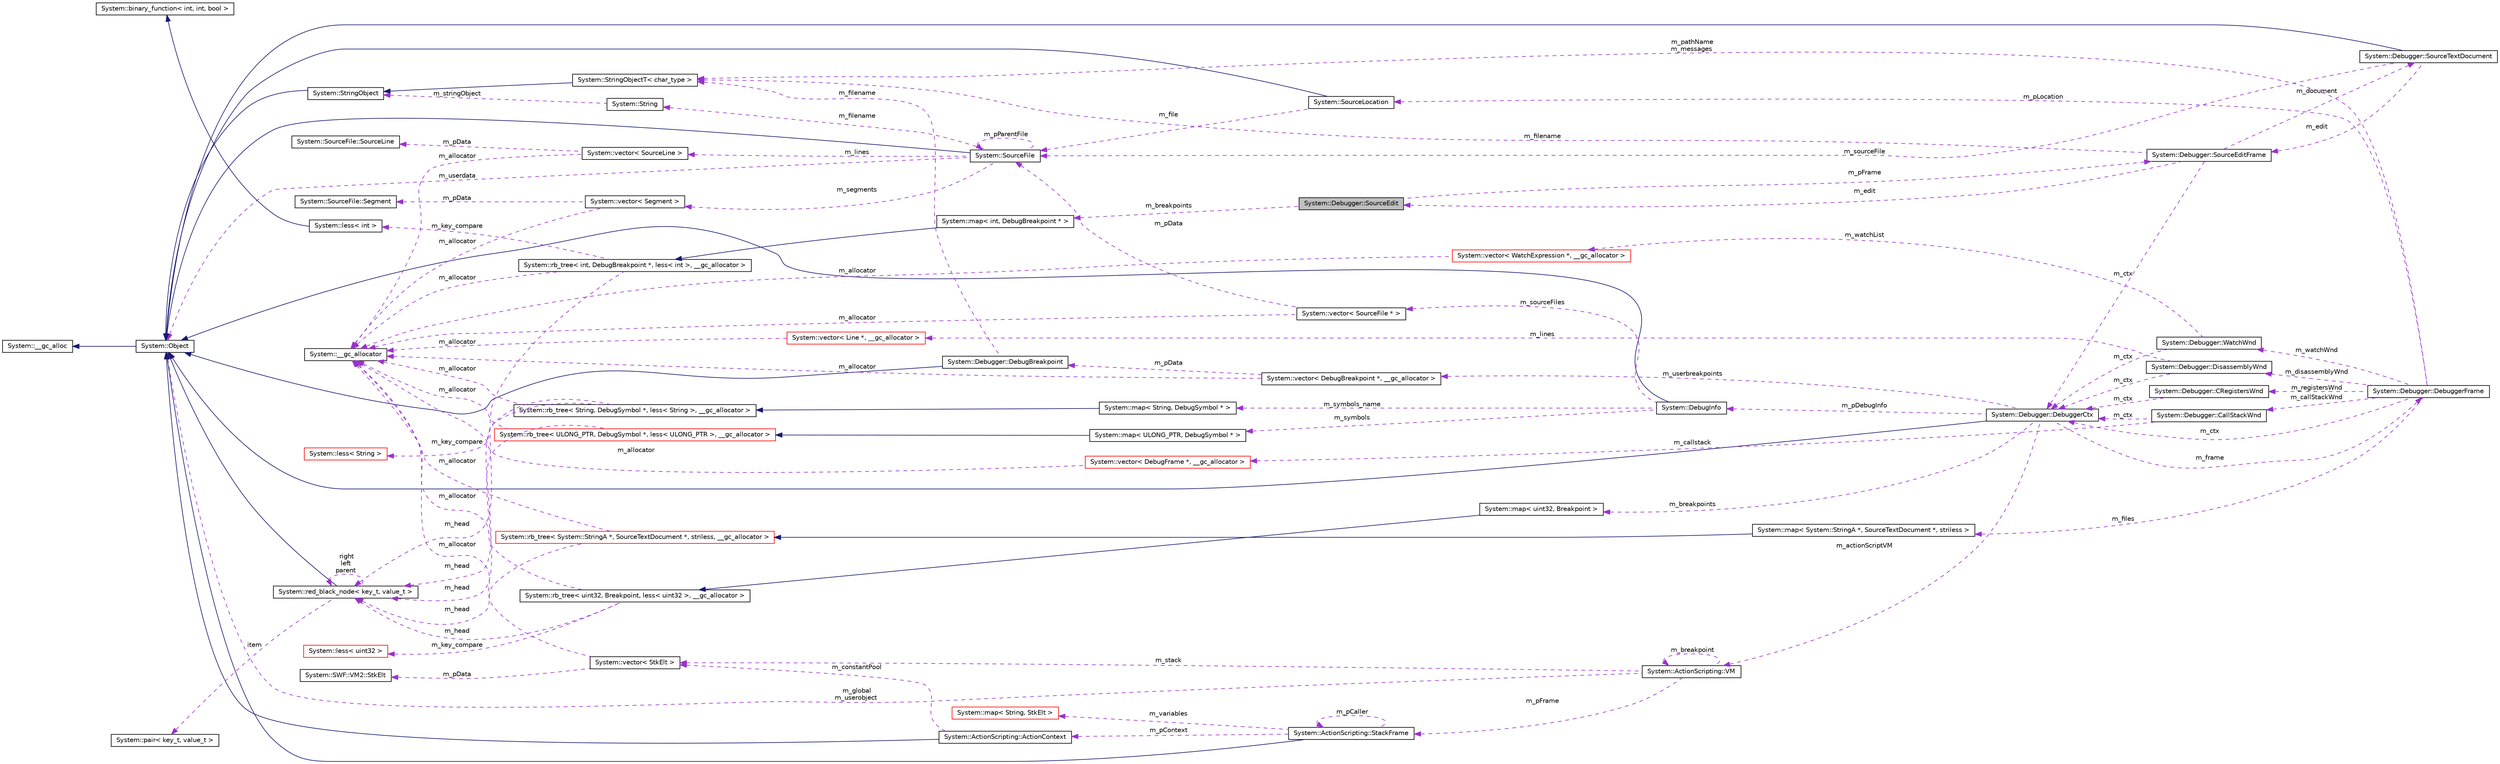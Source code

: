 digraph G
{
  edge [fontname="Helvetica",fontsize="10",labelfontname="Helvetica",labelfontsize="10"];
  node [fontname="Helvetica",fontsize="10",shape=record];
  rankdir="LR";
  Node1 [label="System::Debugger::SourceEdit",height=0.2,width=0.4,color="black", fillcolor="grey75", style="filled" fontcolor="black"];
  Node2 -> Node1 [dir="back",color="darkorchid3",fontsize="10",style="dashed",label=" m_pFrame" ,fontname="Helvetica"];
  Node2 [label="System::Debugger::SourceEditFrame",height=0.2,width=0.4,color="black", fillcolor="white", style="filled",URL="$class_system_1_1_debugger_1_1_source_edit_frame.html"];
  Node3 -> Node2 [dir="back",color="darkorchid3",fontsize="10",style="dashed",label=" m_ctx" ,fontname="Helvetica"];
  Node3 [label="System::Debugger::DebuggerCtx",height=0.2,width=0.4,color="black", fillcolor="white", style="filled",URL="$class_system_1_1_debugger_1_1_debugger_ctx.html"];
  Node4 -> Node3 [dir="back",color="midnightblue",fontsize="10",style="solid",fontname="Helvetica"];
  Node4 [label="System::Object",height=0.2,width=0.4,color="black", fillcolor="white", style="filled",URL="$class_system_1_1_object.html"];
  Node5 -> Node4 [dir="back",color="midnightblue",fontsize="10",style="solid",fontname="Helvetica"];
  Node5 [label="System::__gc_alloc",height=0.2,width=0.4,color="black", fillcolor="white", style="filled",URL="$class_system_1_1____gc__alloc.html"];
  Node6 -> Node3 [dir="back",color="darkorchid3",fontsize="10",style="dashed",label=" m_userbreakpoints" ,fontname="Helvetica"];
  Node6 [label="System::vector\< DebugBreakpoint *, __gc_allocator \>",height=0.2,width=0.4,color="black", fillcolor="white", style="filled",URL="$class_system_1_1vector.html"];
  Node7 -> Node6 [dir="back",color="darkorchid3",fontsize="10",style="dashed",label=" m_allocator" ,fontname="Helvetica"];
  Node7 [label="System::__gc_allocator",height=0.2,width=0.4,color="black", fillcolor="white", style="filled",URL="$class_system_1_1____gc__allocator.html"];
  Node8 -> Node6 [dir="back",color="darkorchid3",fontsize="10",style="dashed",label=" m_pData" ,fontname="Helvetica"];
  Node8 [label="System::Debugger::DebugBreakpoint",height=0.2,width=0.4,color="black", fillcolor="white", style="filled",URL="$class_system_1_1_debugger_1_1_debug_breakpoint.html"];
  Node4 -> Node8 [dir="back",color="midnightblue",fontsize="10",style="solid",fontname="Helvetica"];
  Node9 -> Node8 [dir="back",color="darkorchid3",fontsize="10",style="dashed",label=" m_filename" ,fontname="Helvetica"];
  Node9 [label="System::StringObjectT\< char_type \>",height=0.2,width=0.4,color="black", fillcolor="white", style="filled",URL="$class_system_1_1_string_object_t.html"];
  Node10 -> Node9 [dir="back",color="midnightblue",fontsize="10",style="solid",fontname="Helvetica"];
  Node10 [label="System::StringObject",height=0.2,width=0.4,color="black", fillcolor="white", style="filled",URL="$class_system_1_1_string_object.html"];
  Node4 -> Node10 [dir="back",color="midnightblue",fontsize="10",style="solid",fontname="Helvetica"];
  Node11 -> Node3 [dir="back",color="darkorchid3",fontsize="10",style="dashed",label=" m_pDebugInfo" ,fontname="Helvetica"];
  Node11 [label="System::DebugInfo",height=0.2,width=0.4,color="black", fillcolor="white", style="filled",URL="$class_system_1_1_debug_info.html"];
  Node4 -> Node11 [dir="back",color="midnightblue",fontsize="10",style="solid",fontname="Helvetica"];
  Node12 -> Node11 [dir="back",color="darkorchid3",fontsize="10",style="dashed",label=" m_symbols_name" ,fontname="Helvetica"];
  Node12 [label="System::map\< String, DebugSymbol * \>",height=0.2,width=0.4,color="black", fillcolor="white", style="filled",URL="$class_system_1_1map.html"];
  Node13 -> Node12 [dir="back",color="midnightblue",fontsize="10",style="solid",fontname="Helvetica"];
  Node13 [label="System::rb_tree\< String, DebugSymbol *, less\< String \>, __gc_allocator \>",height=0.2,width=0.4,color="black", fillcolor="white", style="filled",URL="$class_system_1_1rb__tree.html"];
  Node7 -> Node13 [dir="back",color="darkorchid3",fontsize="10",style="dashed",label=" m_allocator" ,fontname="Helvetica"];
  Node14 -> Node13 [dir="back",color="darkorchid3",fontsize="10",style="dashed",label=" m_key_compare" ,fontname="Helvetica"];
  Node14 [label="System::less\< String \>",height=0.2,width=0.4,color="red", fillcolor="white", style="filled",URL="$class_system_1_1less_3_01_string_01_4.html"];
  Node15 -> Node13 [dir="back",color="darkorchid3",fontsize="10",style="dashed",label=" m_head" ,fontname="Helvetica"];
  Node15 [label="System::red_black_node\< key_t, value_t \>",height=0.2,width=0.4,color="black", fillcolor="white", style="filled",URL="$class_system_1_1red__black__node.html"];
  Node4 -> Node15 [dir="back",color="midnightblue",fontsize="10",style="solid",fontname="Helvetica"];
  Node15 -> Node15 [dir="back",color="darkorchid3",fontsize="10",style="dashed",label=" right\nleft\nparent" ,fontname="Helvetica"];
  Node16 -> Node15 [dir="back",color="darkorchid3",fontsize="10",style="dashed",label=" item" ,fontname="Helvetica"];
  Node16 [label="System::pair\< key_t, value_t \>",height=0.2,width=0.4,color="black", fillcolor="white", style="filled",URL="$class_system_1_1pair.html"];
  Node17 -> Node11 [dir="back",color="darkorchid3",fontsize="10",style="dashed",label=" m_symbols" ,fontname="Helvetica"];
  Node17 [label="System::map\< ULONG_PTR, DebugSymbol * \>",height=0.2,width=0.4,color="black", fillcolor="white", style="filled",URL="$class_system_1_1map.html"];
  Node18 -> Node17 [dir="back",color="midnightblue",fontsize="10",style="solid",fontname="Helvetica"];
  Node18 [label="System::rb_tree\< ULONG_PTR, DebugSymbol *, less\< ULONG_PTR \>, __gc_allocator \>",height=0.2,width=0.4,color="red", fillcolor="white", style="filled",URL="$class_system_1_1rb__tree.html"];
  Node7 -> Node18 [dir="back",color="darkorchid3",fontsize="10",style="dashed",label=" m_allocator" ,fontname="Helvetica"];
  Node15 -> Node18 [dir="back",color="darkorchid3",fontsize="10",style="dashed",label=" m_head" ,fontname="Helvetica"];
  Node19 -> Node11 [dir="back",color="darkorchid3",fontsize="10",style="dashed",label=" m_sourceFiles" ,fontname="Helvetica"];
  Node19 [label="System::vector\< SourceFile * \>",height=0.2,width=0.4,color="black", fillcolor="white", style="filled",URL="$class_system_1_1vector.html"];
  Node20 -> Node19 [dir="back",color="darkorchid3",fontsize="10",style="dashed",label=" m_pData" ,fontname="Helvetica"];
  Node20 [label="System::SourceFile",height=0.2,width=0.4,color="black", fillcolor="white", style="filled",URL="$class_system_1_1_source_file.html"];
  Node4 -> Node20 [dir="back",color="midnightblue",fontsize="10",style="solid",fontname="Helvetica"];
  Node20 -> Node20 [dir="back",color="darkorchid3",fontsize="10",style="dashed",label=" m_pParentFile" ,fontname="Helvetica"];
  Node21 -> Node20 [dir="back",color="darkorchid3",fontsize="10",style="dashed",label=" m_segments" ,fontname="Helvetica"];
  Node21 [label="System::vector\< Segment \>",height=0.2,width=0.4,color="black", fillcolor="white", style="filled",URL="$class_system_1_1vector.html"];
  Node7 -> Node21 [dir="back",color="darkorchid3",fontsize="10",style="dashed",label=" m_allocator" ,fontname="Helvetica"];
  Node22 -> Node21 [dir="back",color="darkorchid3",fontsize="10",style="dashed",label=" m_pData" ,fontname="Helvetica"];
  Node22 [label="System::SourceFile::Segment",height=0.2,width=0.4,color="black", fillcolor="white", style="filled",URL="$class_system_1_1_source_file_1_1_segment.html"];
  Node23 -> Node20 [dir="back",color="darkorchid3",fontsize="10",style="dashed",label=" m_lines" ,fontname="Helvetica"];
  Node23 [label="System::vector\< SourceLine \>",height=0.2,width=0.4,color="black", fillcolor="white", style="filled",URL="$class_system_1_1vector.html"];
  Node7 -> Node23 [dir="back",color="darkorchid3",fontsize="10",style="dashed",label=" m_allocator" ,fontname="Helvetica"];
  Node24 -> Node23 [dir="back",color="darkorchid3",fontsize="10",style="dashed",label=" m_pData" ,fontname="Helvetica"];
  Node24 [label="System::SourceFile::SourceLine",height=0.2,width=0.4,color="black", fillcolor="white", style="filled",URL="$class_system_1_1_source_file_1_1_source_line.html"];
  Node25 -> Node20 [dir="back",color="darkorchid3",fontsize="10",style="dashed",label=" m_filename" ,fontname="Helvetica"];
  Node25 [label="System::String",height=0.2,width=0.4,color="black", fillcolor="white", style="filled",URL="$class_system_1_1_string.html"];
  Node10 -> Node25 [dir="back",color="darkorchid3",fontsize="10",style="dashed",label=" m_stringObject" ,fontname="Helvetica"];
  Node4 -> Node20 [dir="back",color="darkorchid3",fontsize="10",style="dashed",label=" m_userdata" ,fontname="Helvetica"];
  Node7 -> Node19 [dir="back",color="darkorchid3",fontsize="10",style="dashed",label=" m_allocator" ,fontname="Helvetica"];
  Node26 -> Node3 [dir="back",color="darkorchid3",fontsize="10",style="dashed",label=" m_actionScriptVM" ,fontname="Helvetica"];
  Node26 [label="System::ActionScripting::VM",height=0.2,width=0.4,color="black", fillcolor="white", style="filled",URL="$class_system_1_1_action_scripting_1_1_v_m.html"];
  Node27 -> Node26 [dir="back",color="darkorchid3",fontsize="10",style="dashed",label=" m_stack" ,fontname="Helvetica"];
  Node27 [label="System::vector\< StkElt \>",height=0.2,width=0.4,color="black", fillcolor="white", style="filled",URL="$class_system_1_1vector.html"];
  Node7 -> Node27 [dir="back",color="darkorchid3",fontsize="10",style="dashed",label=" m_allocator" ,fontname="Helvetica"];
  Node28 -> Node27 [dir="back",color="darkorchid3",fontsize="10",style="dashed",label=" m_pData" ,fontname="Helvetica"];
  Node28 [label="System::SWF::VM2::StkElt",height=0.2,width=0.4,color="black", fillcolor="white", style="filled",URL="$class_system_1_1_s_w_f_1_1_v_m2_1_1_stk_elt.html"];
  Node26 -> Node26 [dir="back",color="darkorchid3",fontsize="10",style="dashed",label=" m_breakpoint" ,fontname="Helvetica"];
  Node29 -> Node26 [dir="back",color="darkorchid3",fontsize="10",style="dashed",label=" m_pFrame" ,fontname="Helvetica"];
  Node29 [label="System::ActionScripting::StackFrame",height=0.2,width=0.4,color="black", fillcolor="white", style="filled",URL="$class_system_1_1_action_scripting_1_1_stack_frame.html"];
  Node4 -> Node29 [dir="back",color="midnightblue",fontsize="10",style="solid",fontname="Helvetica"];
  Node30 -> Node29 [dir="back",color="darkorchid3",fontsize="10",style="dashed",label=" m_pContext" ,fontname="Helvetica"];
  Node30 [label="System::ActionScripting::ActionContext",height=0.2,width=0.4,color="black", fillcolor="white", style="filled",URL="$class_system_1_1_action_scripting_1_1_action_context.html"];
  Node4 -> Node30 [dir="back",color="midnightblue",fontsize="10",style="solid",fontname="Helvetica"];
  Node27 -> Node30 [dir="back",color="darkorchid3",fontsize="10",style="dashed",label=" m_constantPool" ,fontname="Helvetica"];
  Node31 -> Node29 [dir="back",color="darkorchid3",fontsize="10",style="dashed",label=" m_variables" ,fontname="Helvetica"];
  Node31 [label="System::map\< String, StkElt \>",height=0.2,width=0.4,color="red", fillcolor="white", style="filled",URL="$class_system_1_1map.html"];
  Node29 -> Node29 [dir="back",color="darkorchid3",fontsize="10",style="dashed",label=" m_pCaller" ,fontname="Helvetica"];
  Node4 -> Node26 [dir="back",color="darkorchid3",fontsize="10",style="dashed",label=" m_global\nm_userobject" ,fontname="Helvetica"];
  Node32 -> Node3 [dir="back",color="darkorchid3",fontsize="10",style="dashed",label=" m_frame" ,fontname="Helvetica"];
  Node32 [label="System::Debugger::DebuggerFrame",height=0.2,width=0.4,color="black", fillcolor="white", style="filled",URL="$class_system_1_1_debugger_1_1_debugger_frame.html"];
  Node33 -> Node32 [dir="back",color="darkorchid3",fontsize="10",style="dashed",label=" m_disassemblyWnd" ,fontname="Helvetica"];
  Node33 [label="System::Debugger::DisassemblyWnd",height=0.2,width=0.4,color="black", fillcolor="white", style="filled",URL="$class_system_1_1_debugger_1_1_disassembly_wnd.html"];
  Node34 -> Node33 [dir="back",color="darkorchid3",fontsize="10",style="dashed",label=" m_lines" ,fontname="Helvetica"];
  Node34 [label="System::vector\< Line *, __gc_allocator \>",height=0.2,width=0.4,color="red", fillcolor="white", style="filled",URL="$class_system_1_1vector.html"];
  Node7 -> Node34 [dir="back",color="darkorchid3",fontsize="10",style="dashed",label=" m_allocator" ,fontname="Helvetica"];
  Node3 -> Node33 [dir="back",color="darkorchid3",fontsize="10",style="dashed",label=" m_ctx" ,fontname="Helvetica"];
  Node35 -> Node32 [dir="back",color="darkorchid3",fontsize="10",style="dashed",label=" m_pLocation" ,fontname="Helvetica"];
  Node35 [label="System::SourceLocation",height=0.2,width=0.4,color="black", fillcolor="white", style="filled",URL="$class_system_1_1_source_location.html"];
  Node4 -> Node35 [dir="back",color="midnightblue",fontsize="10",style="solid",fontname="Helvetica"];
  Node20 -> Node35 [dir="back",color="darkorchid3",fontsize="10",style="dashed",label=" m_file" ,fontname="Helvetica"];
  Node36 -> Node32 [dir="back",color="darkorchid3",fontsize="10",style="dashed",label=" m_files" ,fontname="Helvetica"];
  Node36 [label="System::map\< System::StringA *, SourceTextDocument *, striless \>",height=0.2,width=0.4,color="black", fillcolor="white", style="filled",URL="$class_system_1_1map.html"];
  Node37 -> Node36 [dir="back",color="midnightblue",fontsize="10",style="solid",fontname="Helvetica"];
  Node37 [label="System::rb_tree\< System::StringA *, SourceTextDocument *, striless, __gc_allocator \>",height=0.2,width=0.4,color="red", fillcolor="white", style="filled",URL="$class_system_1_1rb__tree.html"];
  Node7 -> Node37 [dir="back",color="darkorchid3",fontsize="10",style="dashed",label=" m_allocator" ,fontname="Helvetica"];
  Node15 -> Node37 [dir="back",color="darkorchid3",fontsize="10",style="dashed",label=" m_head" ,fontname="Helvetica"];
  Node38 -> Node32 [dir="back",color="darkorchid3",fontsize="10",style="dashed",label=" m_callStackWnd" ,fontname="Helvetica"];
  Node38 [label="System::Debugger::CallStackWnd",height=0.2,width=0.4,color="black", fillcolor="white", style="filled",URL="$class_system_1_1_debugger_1_1_call_stack_wnd.html"];
  Node39 -> Node38 [dir="back",color="darkorchid3",fontsize="10",style="dashed",label=" m_callstack" ,fontname="Helvetica"];
  Node39 [label="System::vector\< DebugFrame *, __gc_allocator \>",height=0.2,width=0.4,color="red", fillcolor="white", style="filled",URL="$class_system_1_1vector.html"];
  Node7 -> Node39 [dir="back",color="darkorchid3",fontsize="10",style="dashed",label=" m_allocator" ,fontname="Helvetica"];
  Node3 -> Node38 [dir="back",color="darkorchid3",fontsize="10",style="dashed",label=" m_ctx" ,fontname="Helvetica"];
  Node40 -> Node32 [dir="back",color="darkorchid3",fontsize="10",style="dashed",label=" m_registersWnd" ,fontname="Helvetica"];
  Node40 [label="System::Debugger::CRegistersWnd",height=0.2,width=0.4,color="black", fillcolor="white", style="filled",URL="$class_system_1_1_debugger_1_1_c_registers_wnd.html"];
  Node3 -> Node40 [dir="back",color="darkorchid3",fontsize="10",style="dashed",label=" m_ctx" ,fontname="Helvetica"];
  Node3 -> Node32 [dir="back",color="darkorchid3",fontsize="10",style="dashed",label=" m_ctx" ,fontname="Helvetica"];
  Node41 -> Node32 [dir="back",color="darkorchid3",fontsize="10",style="dashed",label=" m_watchWnd" ,fontname="Helvetica"];
  Node41 [label="System::Debugger::WatchWnd",height=0.2,width=0.4,color="black", fillcolor="white", style="filled",URL="$class_system_1_1_debugger_1_1_watch_wnd.html"];
  Node42 -> Node41 [dir="back",color="darkorchid3",fontsize="10",style="dashed",label=" m_watchList" ,fontname="Helvetica"];
  Node42 [label="System::vector\< WatchExpression *, __gc_allocator \>",height=0.2,width=0.4,color="red", fillcolor="white", style="filled",URL="$class_system_1_1vector.html"];
  Node7 -> Node42 [dir="back",color="darkorchid3",fontsize="10",style="dashed",label=" m_allocator" ,fontname="Helvetica"];
  Node3 -> Node41 [dir="back",color="darkorchid3",fontsize="10",style="dashed",label=" m_ctx" ,fontname="Helvetica"];
  Node9 -> Node32 [dir="back",color="darkorchid3",fontsize="10",style="dashed",label=" m_pathName\nm_messages" ,fontname="Helvetica"];
  Node43 -> Node3 [dir="back",color="darkorchid3",fontsize="10",style="dashed",label=" m_breakpoints" ,fontname="Helvetica"];
  Node43 [label="System::map\< uint32, Breakpoint \>",height=0.2,width=0.4,color="black", fillcolor="white", style="filled",URL="$class_system_1_1map.html"];
  Node44 -> Node43 [dir="back",color="midnightblue",fontsize="10",style="solid",fontname="Helvetica"];
  Node44 [label="System::rb_tree\< uint32, Breakpoint, less\< uint32 \>, __gc_allocator \>",height=0.2,width=0.4,color="black", fillcolor="white", style="filled",URL="$class_system_1_1rb__tree.html"];
  Node7 -> Node44 [dir="back",color="darkorchid3",fontsize="10",style="dashed",label=" m_allocator" ,fontname="Helvetica"];
  Node45 -> Node44 [dir="back",color="darkorchid3",fontsize="10",style="dashed",label=" m_key_compare" ,fontname="Helvetica"];
  Node45 [label="System::less\< uint32 \>",height=0.2,width=0.4,color="red", fillcolor="white", style="filled",URL="$class_system_1_1less.html"];
  Node15 -> Node44 [dir="back",color="darkorchid3",fontsize="10",style="dashed",label=" m_head" ,fontname="Helvetica"];
  Node46 -> Node2 [dir="back",color="darkorchid3",fontsize="10",style="dashed",label=" m_document" ,fontname="Helvetica"];
  Node46 [label="System::Debugger::SourceTextDocument",height=0.2,width=0.4,color="black", fillcolor="white", style="filled",URL="$class_system_1_1_debugger_1_1_source_text_document.html"];
  Node4 -> Node46 [dir="back",color="midnightblue",fontsize="10",style="solid",fontname="Helvetica"];
  Node20 -> Node46 [dir="back",color="darkorchid3",fontsize="10",style="dashed",label=" m_sourceFile" ,fontname="Helvetica"];
  Node2 -> Node46 [dir="back",color="darkorchid3",fontsize="10",style="dashed",label=" m_edit" ,fontname="Helvetica"];
  Node1 -> Node2 [dir="back",color="darkorchid3",fontsize="10",style="dashed",label=" m_edit" ,fontname="Helvetica"];
  Node9 -> Node2 [dir="back",color="darkorchid3",fontsize="10",style="dashed",label=" m_filename" ,fontname="Helvetica"];
  Node47 -> Node1 [dir="back",color="darkorchid3",fontsize="10",style="dashed",label=" m_breakpoints" ,fontname="Helvetica"];
  Node47 [label="System::map\< int, DebugBreakpoint * \>",height=0.2,width=0.4,color="black", fillcolor="white", style="filled",URL="$class_system_1_1map.html"];
  Node48 -> Node47 [dir="back",color="midnightblue",fontsize="10",style="solid",fontname="Helvetica"];
  Node48 [label="System::rb_tree\< int, DebugBreakpoint *, less\< int \>, __gc_allocator \>",height=0.2,width=0.4,color="black", fillcolor="white", style="filled",URL="$class_system_1_1rb__tree.html"];
  Node7 -> Node48 [dir="back",color="darkorchid3",fontsize="10",style="dashed",label=" m_allocator" ,fontname="Helvetica"];
  Node49 -> Node48 [dir="back",color="darkorchid3",fontsize="10",style="dashed",label=" m_key_compare" ,fontname="Helvetica"];
  Node49 [label="System::less\< int \>",height=0.2,width=0.4,color="black", fillcolor="white", style="filled",URL="$class_system_1_1less.html"];
  Node50 -> Node49 [dir="back",color="midnightblue",fontsize="10",style="solid",fontname="Helvetica"];
  Node50 [label="System::binary_function\< int, int, bool \>",height=0.2,width=0.4,color="black", fillcolor="white", style="filled",URL="$class_system_1_1binary__function.html"];
  Node15 -> Node48 [dir="back",color="darkorchid3",fontsize="10",style="dashed",label=" m_head" ,fontname="Helvetica"];
}
